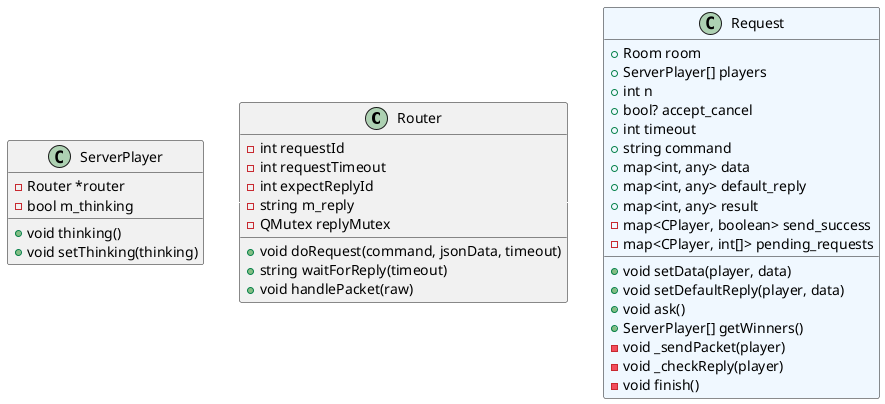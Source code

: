 @startuml
hide empty methods
class Router {
  -int requestId
  -int requestTimeout
  -int expectReplyId
  -string m_reply
  -QMutex replyMutex
  +void doRequest(command, jsonData, timeout)
  +string waitForReply(timeout)
  +void handlePacket(raw)
}

class ServerPlayer {
  -Router *router
  -bool m_thinking
  +void thinking()
  +void setThinking(thinking)
}

class Request #aliceblue {
  +Room room
  +ServerPlayer[] players
  +int n
  +bool? accept_cancel
  +int timeout
  +string command
  +map<int, any> data
  +map<int, any> default_reply
  +map<int, any> result
  -map<CPlayer, boolean> send_success
  -map<CPlayer, int[]> pending_requests
  +void setData(player, data)
  +void setDefaultReply(player, data)
  +void ask()
  +ServerPlayer[] getWinners()
  -void _sendPacket(player)
  -void _checkReply(player)
  -void finish()
}

Router -l[#hide]- ServerPlayer
Router -r[#hide]- Request

@enduml
